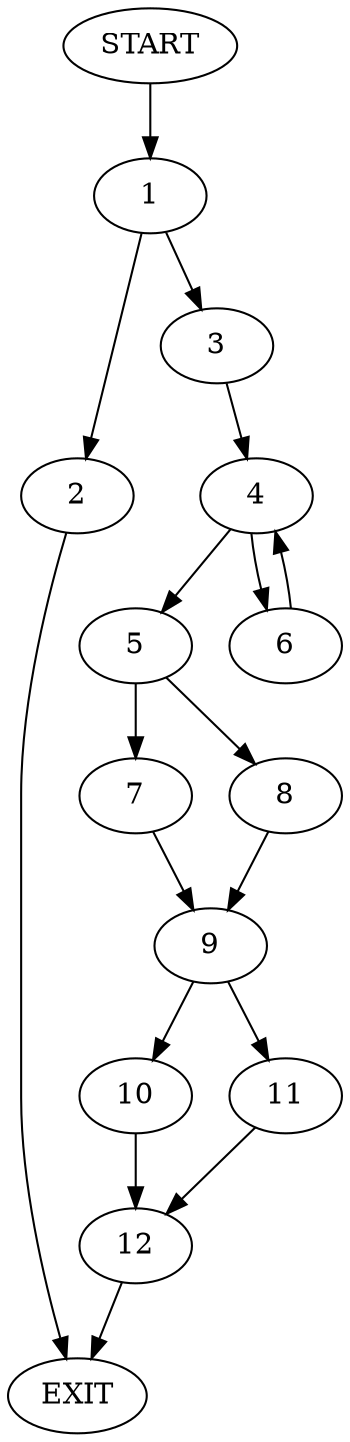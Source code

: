 digraph {
0 [label="START"]
13 [label="EXIT"]
0 -> 1
1 -> 2
1 -> 3
3 -> 4
2 -> 13
4 -> 5
4 -> 6
5 -> 7
5 -> 8
6 -> 4
8 -> 9
7 -> 9
9 -> 10
9 -> 11
10 -> 12
11 -> 12
12 -> 13
}
